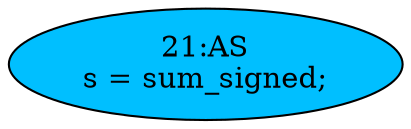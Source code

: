 strict digraph "" {
	node [label="\N"];
	"21:AS"	[ast="<pyverilog.vparser.ast.Assign object at 0x7f305d9c0510>",
		def_var="['s']",
		fillcolor=deepskyblue,
		label="21:AS
s = sum_signed;",
		statements="[]",
		style=filled,
		typ=Assign,
		use_var="['sum_signed']"];
}
